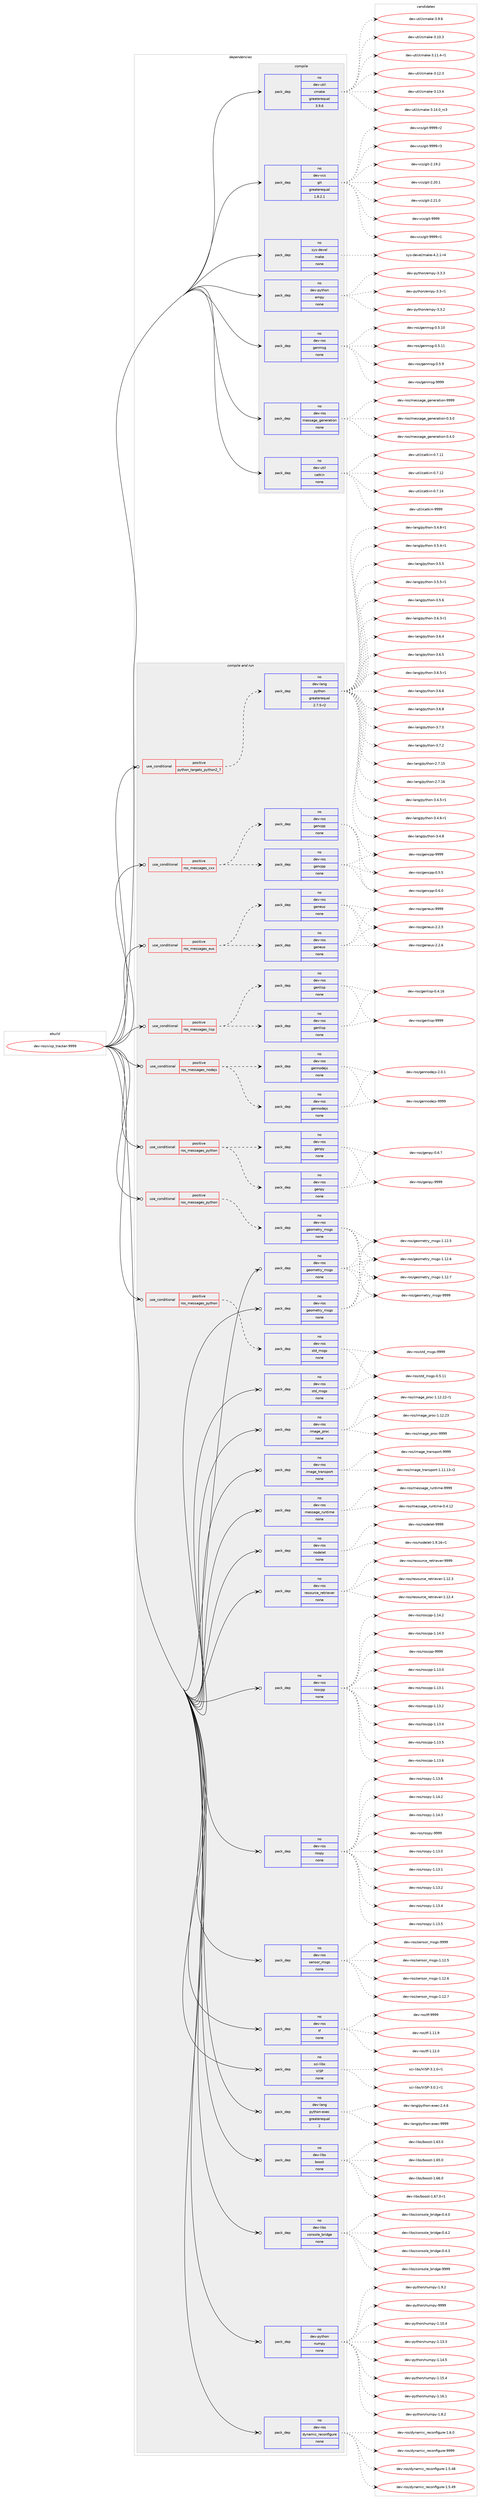 digraph prolog {

# *************
# Graph options
# *************

newrank=true;
concentrate=true;
compound=true;
graph [rankdir=LR,fontname=Helvetica,fontsize=10,ranksep=1.5];#, ranksep=2.5, nodesep=0.2];
edge  [arrowhead=vee];
node  [fontname=Helvetica,fontsize=10];

# **********
# The ebuild
# **********

subgraph cluster_leftcol {
color=gray;
rank=same;
label=<<i>ebuild</i>>;
id [label="dev-ros/visp_tracker-9999", color=red, width=4, href="../dev-ros/visp_tracker-9999.svg"];
}

# ****************
# The dependencies
# ****************

subgraph cluster_midcol {
color=gray;
label=<<i>dependencies</i>>;
subgraph cluster_compile {
fillcolor="#eeeeee";
style=filled;
label=<<i>compile</i>>;
subgraph pack1062142 {
dependency1477444 [label=<<TABLE BORDER="0" CELLBORDER="1" CELLSPACING="0" CELLPADDING="4" WIDTH="220"><TR><TD ROWSPAN="6" CELLPADDING="30">pack_dep</TD></TR><TR><TD WIDTH="110">no</TD></TR><TR><TD>dev-python</TD></TR><TR><TD>empy</TD></TR><TR><TD>none</TD></TR><TR><TD></TD></TR></TABLE>>, shape=none, color=blue];
}
id:e -> dependency1477444:w [weight=20,style="solid",arrowhead="vee"];
subgraph pack1062143 {
dependency1477445 [label=<<TABLE BORDER="0" CELLBORDER="1" CELLSPACING="0" CELLPADDING="4" WIDTH="220"><TR><TD ROWSPAN="6" CELLPADDING="30">pack_dep</TD></TR><TR><TD WIDTH="110">no</TD></TR><TR><TD>dev-ros</TD></TR><TR><TD>genmsg</TD></TR><TR><TD>none</TD></TR><TR><TD></TD></TR></TABLE>>, shape=none, color=blue];
}
id:e -> dependency1477445:w [weight=20,style="solid",arrowhead="vee"];
subgraph pack1062144 {
dependency1477446 [label=<<TABLE BORDER="0" CELLBORDER="1" CELLSPACING="0" CELLPADDING="4" WIDTH="220"><TR><TD ROWSPAN="6" CELLPADDING="30">pack_dep</TD></TR><TR><TD WIDTH="110">no</TD></TR><TR><TD>dev-ros</TD></TR><TR><TD>message_generation</TD></TR><TR><TD>none</TD></TR><TR><TD></TD></TR></TABLE>>, shape=none, color=blue];
}
id:e -> dependency1477446:w [weight=20,style="solid",arrowhead="vee"];
subgraph pack1062145 {
dependency1477447 [label=<<TABLE BORDER="0" CELLBORDER="1" CELLSPACING="0" CELLPADDING="4" WIDTH="220"><TR><TD ROWSPAN="6" CELLPADDING="30">pack_dep</TD></TR><TR><TD WIDTH="110">no</TD></TR><TR><TD>dev-util</TD></TR><TR><TD>catkin</TD></TR><TR><TD>none</TD></TR><TR><TD></TD></TR></TABLE>>, shape=none, color=blue];
}
id:e -> dependency1477447:w [weight=20,style="solid",arrowhead="vee"];
subgraph pack1062146 {
dependency1477448 [label=<<TABLE BORDER="0" CELLBORDER="1" CELLSPACING="0" CELLPADDING="4" WIDTH="220"><TR><TD ROWSPAN="6" CELLPADDING="30">pack_dep</TD></TR><TR><TD WIDTH="110">no</TD></TR><TR><TD>dev-util</TD></TR><TR><TD>cmake</TD></TR><TR><TD>greaterequal</TD></TR><TR><TD>3.9.6</TD></TR></TABLE>>, shape=none, color=blue];
}
id:e -> dependency1477448:w [weight=20,style="solid",arrowhead="vee"];
subgraph pack1062147 {
dependency1477449 [label=<<TABLE BORDER="0" CELLBORDER="1" CELLSPACING="0" CELLPADDING="4" WIDTH="220"><TR><TD ROWSPAN="6" CELLPADDING="30">pack_dep</TD></TR><TR><TD WIDTH="110">no</TD></TR><TR><TD>dev-vcs</TD></TR><TR><TD>git</TD></TR><TR><TD>greaterequal</TD></TR><TR><TD>1.8.2.1</TD></TR></TABLE>>, shape=none, color=blue];
}
id:e -> dependency1477449:w [weight=20,style="solid",arrowhead="vee"];
subgraph pack1062148 {
dependency1477450 [label=<<TABLE BORDER="0" CELLBORDER="1" CELLSPACING="0" CELLPADDING="4" WIDTH="220"><TR><TD ROWSPAN="6" CELLPADDING="30">pack_dep</TD></TR><TR><TD WIDTH="110">no</TD></TR><TR><TD>sys-devel</TD></TR><TR><TD>make</TD></TR><TR><TD>none</TD></TR><TR><TD></TD></TR></TABLE>>, shape=none, color=blue];
}
id:e -> dependency1477450:w [weight=20,style="solid",arrowhead="vee"];
}
subgraph cluster_compileandrun {
fillcolor="#eeeeee";
style=filled;
label=<<i>compile and run</i>>;
subgraph cond391912 {
dependency1477451 [label=<<TABLE BORDER="0" CELLBORDER="1" CELLSPACING="0" CELLPADDING="4"><TR><TD ROWSPAN="3" CELLPADDING="10">use_conditional</TD></TR><TR><TD>positive</TD></TR><TR><TD>python_targets_python2_7</TD></TR></TABLE>>, shape=none, color=red];
subgraph pack1062149 {
dependency1477452 [label=<<TABLE BORDER="0" CELLBORDER="1" CELLSPACING="0" CELLPADDING="4" WIDTH="220"><TR><TD ROWSPAN="6" CELLPADDING="30">pack_dep</TD></TR><TR><TD WIDTH="110">no</TD></TR><TR><TD>dev-lang</TD></TR><TR><TD>python</TD></TR><TR><TD>greaterequal</TD></TR><TR><TD>2.7.5-r2</TD></TR></TABLE>>, shape=none, color=blue];
}
dependency1477451:e -> dependency1477452:w [weight=20,style="dashed",arrowhead="vee"];
}
id:e -> dependency1477451:w [weight=20,style="solid",arrowhead="odotvee"];
subgraph cond391913 {
dependency1477453 [label=<<TABLE BORDER="0" CELLBORDER="1" CELLSPACING="0" CELLPADDING="4"><TR><TD ROWSPAN="3" CELLPADDING="10">use_conditional</TD></TR><TR><TD>positive</TD></TR><TR><TD>ros_messages_cxx</TD></TR></TABLE>>, shape=none, color=red];
subgraph pack1062150 {
dependency1477454 [label=<<TABLE BORDER="0" CELLBORDER="1" CELLSPACING="0" CELLPADDING="4" WIDTH="220"><TR><TD ROWSPAN="6" CELLPADDING="30">pack_dep</TD></TR><TR><TD WIDTH="110">no</TD></TR><TR><TD>dev-ros</TD></TR><TR><TD>gencpp</TD></TR><TR><TD>none</TD></TR><TR><TD></TD></TR></TABLE>>, shape=none, color=blue];
}
dependency1477453:e -> dependency1477454:w [weight=20,style="dashed",arrowhead="vee"];
subgraph pack1062151 {
dependency1477455 [label=<<TABLE BORDER="0" CELLBORDER="1" CELLSPACING="0" CELLPADDING="4" WIDTH="220"><TR><TD ROWSPAN="6" CELLPADDING="30">pack_dep</TD></TR><TR><TD WIDTH="110">no</TD></TR><TR><TD>dev-ros</TD></TR><TR><TD>gencpp</TD></TR><TR><TD>none</TD></TR><TR><TD></TD></TR></TABLE>>, shape=none, color=blue];
}
dependency1477453:e -> dependency1477455:w [weight=20,style="dashed",arrowhead="vee"];
}
id:e -> dependency1477453:w [weight=20,style="solid",arrowhead="odotvee"];
subgraph cond391914 {
dependency1477456 [label=<<TABLE BORDER="0" CELLBORDER="1" CELLSPACING="0" CELLPADDING="4"><TR><TD ROWSPAN="3" CELLPADDING="10">use_conditional</TD></TR><TR><TD>positive</TD></TR><TR><TD>ros_messages_eus</TD></TR></TABLE>>, shape=none, color=red];
subgraph pack1062152 {
dependency1477457 [label=<<TABLE BORDER="0" CELLBORDER="1" CELLSPACING="0" CELLPADDING="4" WIDTH="220"><TR><TD ROWSPAN="6" CELLPADDING="30">pack_dep</TD></TR><TR><TD WIDTH="110">no</TD></TR><TR><TD>dev-ros</TD></TR><TR><TD>geneus</TD></TR><TR><TD>none</TD></TR><TR><TD></TD></TR></TABLE>>, shape=none, color=blue];
}
dependency1477456:e -> dependency1477457:w [weight=20,style="dashed",arrowhead="vee"];
subgraph pack1062153 {
dependency1477458 [label=<<TABLE BORDER="0" CELLBORDER="1" CELLSPACING="0" CELLPADDING="4" WIDTH="220"><TR><TD ROWSPAN="6" CELLPADDING="30">pack_dep</TD></TR><TR><TD WIDTH="110">no</TD></TR><TR><TD>dev-ros</TD></TR><TR><TD>geneus</TD></TR><TR><TD>none</TD></TR><TR><TD></TD></TR></TABLE>>, shape=none, color=blue];
}
dependency1477456:e -> dependency1477458:w [weight=20,style="dashed",arrowhead="vee"];
}
id:e -> dependency1477456:w [weight=20,style="solid",arrowhead="odotvee"];
subgraph cond391915 {
dependency1477459 [label=<<TABLE BORDER="0" CELLBORDER="1" CELLSPACING="0" CELLPADDING="4"><TR><TD ROWSPAN="3" CELLPADDING="10">use_conditional</TD></TR><TR><TD>positive</TD></TR><TR><TD>ros_messages_lisp</TD></TR></TABLE>>, shape=none, color=red];
subgraph pack1062154 {
dependency1477460 [label=<<TABLE BORDER="0" CELLBORDER="1" CELLSPACING="0" CELLPADDING="4" WIDTH="220"><TR><TD ROWSPAN="6" CELLPADDING="30">pack_dep</TD></TR><TR><TD WIDTH="110">no</TD></TR><TR><TD>dev-ros</TD></TR><TR><TD>genlisp</TD></TR><TR><TD>none</TD></TR><TR><TD></TD></TR></TABLE>>, shape=none, color=blue];
}
dependency1477459:e -> dependency1477460:w [weight=20,style="dashed",arrowhead="vee"];
subgraph pack1062155 {
dependency1477461 [label=<<TABLE BORDER="0" CELLBORDER="1" CELLSPACING="0" CELLPADDING="4" WIDTH="220"><TR><TD ROWSPAN="6" CELLPADDING="30">pack_dep</TD></TR><TR><TD WIDTH="110">no</TD></TR><TR><TD>dev-ros</TD></TR><TR><TD>genlisp</TD></TR><TR><TD>none</TD></TR><TR><TD></TD></TR></TABLE>>, shape=none, color=blue];
}
dependency1477459:e -> dependency1477461:w [weight=20,style="dashed",arrowhead="vee"];
}
id:e -> dependency1477459:w [weight=20,style="solid",arrowhead="odotvee"];
subgraph cond391916 {
dependency1477462 [label=<<TABLE BORDER="0" CELLBORDER="1" CELLSPACING="0" CELLPADDING="4"><TR><TD ROWSPAN="3" CELLPADDING="10">use_conditional</TD></TR><TR><TD>positive</TD></TR><TR><TD>ros_messages_nodejs</TD></TR></TABLE>>, shape=none, color=red];
subgraph pack1062156 {
dependency1477463 [label=<<TABLE BORDER="0" CELLBORDER="1" CELLSPACING="0" CELLPADDING="4" WIDTH="220"><TR><TD ROWSPAN="6" CELLPADDING="30">pack_dep</TD></TR><TR><TD WIDTH="110">no</TD></TR><TR><TD>dev-ros</TD></TR><TR><TD>gennodejs</TD></TR><TR><TD>none</TD></TR><TR><TD></TD></TR></TABLE>>, shape=none, color=blue];
}
dependency1477462:e -> dependency1477463:w [weight=20,style="dashed",arrowhead="vee"];
subgraph pack1062157 {
dependency1477464 [label=<<TABLE BORDER="0" CELLBORDER="1" CELLSPACING="0" CELLPADDING="4" WIDTH="220"><TR><TD ROWSPAN="6" CELLPADDING="30">pack_dep</TD></TR><TR><TD WIDTH="110">no</TD></TR><TR><TD>dev-ros</TD></TR><TR><TD>gennodejs</TD></TR><TR><TD>none</TD></TR><TR><TD></TD></TR></TABLE>>, shape=none, color=blue];
}
dependency1477462:e -> dependency1477464:w [weight=20,style="dashed",arrowhead="vee"];
}
id:e -> dependency1477462:w [weight=20,style="solid",arrowhead="odotvee"];
subgraph cond391917 {
dependency1477465 [label=<<TABLE BORDER="0" CELLBORDER="1" CELLSPACING="0" CELLPADDING="4"><TR><TD ROWSPAN="3" CELLPADDING="10">use_conditional</TD></TR><TR><TD>positive</TD></TR><TR><TD>ros_messages_python</TD></TR></TABLE>>, shape=none, color=red];
subgraph pack1062158 {
dependency1477466 [label=<<TABLE BORDER="0" CELLBORDER="1" CELLSPACING="0" CELLPADDING="4" WIDTH="220"><TR><TD ROWSPAN="6" CELLPADDING="30">pack_dep</TD></TR><TR><TD WIDTH="110">no</TD></TR><TR><TD>dev-ros</TD></TR><TR><TD>genpy</TD></TR><TR><TD>none</TD></TR><TR><TD></TD></TR></TABLE>>, shape=none, color=blue];
}
dependency1477465:e -> dependency1477466:w [weight=20,style="dashed",arrowhead="vee"];
subgraph pack1062159 {
dependency1477467 [label=<<TABLE BORDER="0" CELLBORDER="1" CELLSPACING="0" CELLPADDING="4" WIDTH="220"><TR><TD ROWSPAN="6" CELLPADDING="30">pack_dep</TD></TR><TR><TD WIDTH="110">no</TD></TR><TR><TD>dev-ros</TD></TR><TR><TD>genpy</TD></TR><TR><TD>none</TD></TR><TR><TD></TD></TR></TABLE>>, shape=none, color=blue];
}
dependency1477465:e -> dependency1477467:w [weight=20,style="dashed",arrowhead="vee"];
}
id:e -> dependency1477465:w [weight=20,style="solid",arrowhead="odotvee"];
subgraph cond391918 {
dependency1477468 [label=<<TABLE BORDER="0" CELLBORDER="1" CELLSPACING="0" CELLPADDING="4"><TR><TD ROWSPAN="3" CELLPADDING="10">use_conditional</TD></TR><TR><TD>positive</TD></TR><TR><TD>ros_messages_python</TD></TR></TABLE>>, shape=none, color=red];
subgraph pack1062160 {
dependency1477469 [label=<<TABLE BORDER="0" CELLBORDER="1" CELLSPACING="0" CELLPADDING="4" WIDTH="220"><TR><TD ROWSPAN="6" CELLPADDING="30">pack_dep</TD></TR><TR><TD WIDTH="110">no</TD></TR><TR><TD>dev-ros</TD></TR><TR><TD>geometry_msgs</TD></TR><TR><TD>none</TD></TR><TR><TD></TD></TR></TABLE>>, shape=none, color=blue];
}
dependency1477468:e -> dependency1477469:w [weight=20,style="dashed",arrowhead="vee"];
}
id:e -> dependency1477468:w [weight=20,style="solid",arrowhead="odotvee"];
subgraph cond391919 {
dependency1477470 [label=<<TABLE BORDER="0" CELLBORDER="1" CELLSPACING="0" CELLPADDING="4"><TR><TD ROWSPAN="3" CELLPADDING="10">use_conditional</TD></TR><TR><TD>positive</TD></TR><TR><TD>ros_messages_python</TD></TR></TABLE>>, shape=none, color=red];
subgraph pack1062161 {
dependency1477471 [label=<<TABLE BORDER="0" CELLBORDER="1" CELLSPACING="0" CELLPADDING="4" WIDTH="220"><TR><TD ROWSPAN="6" CELLPADDING="30">pack_dep</TD></TR><TR><TD WIDTH="110">no</TD></TR><TR><TD>dev-ros</TD></TR><TR><TD>std_msgs</TD></TR><TR><TD>none</TD></TR><TR><TD></TD></TR></TABLE>>, shape=none, color=blue];
}
dependency1477470:e -> dependency1477471:w [weight=20,style="dashed",arrowhead="vee"];
}
id:e -> dependency1477470:w [weight=20,style="solid",arrowhead="odotvee"];
subgraph pack1062162 {
dependency1477472 [label=<<TABLE BORDER="0" CELLBORDER="1" CELLSPACING="0" CELLPADDING="4" WIDTH="220"><TR><TD ROWSPAN="6" CELLPADDING="30">pack_dep</TD></TR><TR><TD WIDTH="110">no</TD></TR><TR><TD>dev-lang</TD></TR><TR><TD>python-exec</TD></TR><TR><TD>greaterequal</TD></TR><TR><TD>2</TD></TR></TABLE>>, shape=none, color=blue];
}
id:e -> dependency1477472:w [weight=20,style="solid",arrowhead="odotvee"];
subgraph pack1062163 {
dependency1477473 [label=<<TABLE BORDER="0" CELLBORDER="1" CELLSPACING="0" CELLPADDING="4" WIDTH="220"><TR><TD ROWSPAN="6" CELLPADDING="30">pack_dep</TD></TR><TR><TD WIDTH="110">no</TD></TR><TR><TD>dev-libs</TD></TR><TR><TD>boost</TD></TR><TR><TD>none</TD></TR><TR><TD></TD></TR></TABLE>>, shape=none, color=blue];
}
id:e -> dependency1477473:w [weight=20,style="solid",arrowhead="odotvee"];
subgraph pack1062164 {
dependency1477474 [label=<<TABLE BORDER="0" CELLBORDER="1" CELLSPACING="0" CELLPADDING="4" WIDTH="220"><TR><TD ROWSPAN="6" CELLPADDING="30">pack_dep</TD></TR><TR><TD WIDTH="110">no</TD></TR><TR><TD>dev-libs</TD></TR><TR><TD>console_bridge</TD></TR><TR><TD>none</TD></TR><TR><TD></TD></TR></TABLE>>, shape=none, color=blue];
}
id:e -> dependency1477474:w [weight=20,style="solid",arrowhead="odotvee"];
subgraph pack1062165 {
dependency1477475 [label=<<TABLE BORDER="0" CELLBORDER="1" CELLSPACING="0" CELLPADDING="4" WIDTH="220"><TR><TD ROWSPAN="6" CELLPADDING="30">pack_dep</TD></TR><TR><TD WIDTH="110">no</TD></TR><TR><TD>dev-python</TD></TR><TR><TD>numpy</TD></TR><TR><TD>none</TD></TR><TR><TD></TD></TR></TABLE>>, shape=none, color=blue];
}
id:e -> dependency1477475:w [weight=20,style="solid",arrowhead="odotvee"];
subgraph pack1062166 {
dependency1477476 [label=<<TABLE BORDER="0" CELLBORDER="1" CELLSPACING="0" CELLPADDING="4" WIDTH="220"><TR><TD ROWSPAN="6" CELLPADDING="30">pack_dep</TD></TR><TR><TD WIDTH="110">no</TD></TR><TR><TD>dev-ros</TD></TR><TR><TD>dynamic_reconfigure</TD></TR><TR><TD>none</TD></TR><TR><TD></TD></TR></TABLE>>, shape=none, color=blue];
}
id:e -> dependency1477476:w [weight=20,style="solid",arrowhead="odotvee"];
subgraph pack1062167 {
dependency1477477 [label=<<TABLE BORDER="0" CELLBORDER="1" CELLSPACING="0" CELLPADDING="4" WIDTH="220"><TR><TD ROWSPAN="6" CELLPADDING="30">pack_dep</TD></TR><TR><TD WIDTH="110">no</TD></TR><TR><TD>dev-ros</TD></TR><TR><TD>geometry_msgs</TD></TR><TR><TD>none</TD></TR><TR><TD></TD></TR></TABLE>>, shape=none, color=blue];
}
id:e -> dependency1477477:w [weight=20,style="solid",arrowhead="odotvee"];
subgraph pack1062168 {
dependency1477478 [label=<<TABLE BORDER="0" CELLBORDER="1" CELLSPACING="0" CELLPADDING="4" WIDTH="220"><TR><TD ROWSPAN="6" CELLPADDING="30">pack_dep</TD></TR><TR><TD WIDTH="110">no</TD></TR><TR><TD>dev-ros</TD></TR><TR><TD>geometry_msgs</TD></TR><TR><TD>none</TD></TR><TR><TD></TD></TR></TABLE>>, shape=none, color=blue];
}
id:e -> dependency1477478:w [weight=20,style="solid",arrowhead="odotvee"];
subgraph pack1062169 {
dependency1477479 [label=<<TABLE BORDER="0" CELLBORDER="1" CELLSPACING="0" CELLPADDING="4" WIDTH="220"><TR><TD ROWSPAN="6" CELLPADDING="30">pack_dep</TD></TR><TR><TD WIDTH="110">no</TD></TR><TR><TD>dev-ros</TD></TR><TR><TD>image_proc</TD></TR><TR><TD>none</TD></TR><TR><TD></TD></TR></TABLE>>, shape=none, color=blue];
}
id:e -> dependency1477479:w [weight=20,style="solid",arrowhead="odotvee"];
subgraph pack1062170 {
dependency1477480 [label=<<TABLE BORDER="0" CELLBORDER="1" CELLSPACING="0" CELLPADDING="4" WIDTH="220"><TR><TD ROWSPAN="6" CELLPADDING="30">pack_dep</TD></TR><TR><TD WIDTH="110">no</TD></TR><TR><TD>dev-ros</TD></TR><TR><TD>image_transport</TD></TR><TR><TD>none</TD></TR><TR><TD></TD></TR></TABLE>>, shape=none, color=blue];
}
id:e -> dependency1477480:w [weight=20,style="solid",arrowhead="odotvee"];
subgraph pack1062171 {
dependency1477481 [label=<<TABLE BORDER="0" CELLBORDER="1" CELLSPACING="0" CELLPADDING="4" WIDTH="220"><TR><TD ROWSPAN="6" CELLPADDING="30">pack_dep</TD></TR><TR><TD WIDTH="110">no</TD></TR><TR><TD>dev-ros</TD></TR><TR><TD>message_runtime</TD></TR><TR><TD>none</TD></TR><TR><TD></TD></TR></TABLE>>, shape=none, color=blue];
}
id:e -> dependency1477481:w [weight=20,style="solid",arrowhead="odotvee"];
subgraph pack1062172 {
dependency1477482 [label=<<TABLE BORDER="0" CELLBORDER="1" CELLSPACING="0" CELLPADDING="4" WIDTH="220"><TR><TD ROWSPAN="6" CELLPADDING="30">pack_dep</TD></TR><TR><TD WIDTH="110">no</TD></TR><TR><TD>dev-ros</TD></TR><TR><TD>nodelet</TD></TR><TR><TD>none</TD></TR><TR><TD></TD></TR></TABLE>>, shape=none, color=blue];
}
id:e -> dependency1477482:w [weight=20,style="solid",arrowhead="odotvee"];
subgraph pack1062173 {
dependency1477483 [label=<<TABLE BORDER="0" CELLBORDER="1" CELLSPACING="0" CELLPADDING="4" WIDTH="220"><TR><TD ROWSPAN="6" CELLPADDING="30">pack_dep</TD></TR><TR><TD WIDTH="110">no</TD></TR><TR><TD>dev-ros</TD></TR><TR><TD>resource_retriever</TD></TR><TR><TD>none</TD></TR><TR><TD></TD></TR></TABLE>>, shape=none, color=blue];
}
id:e -> dependency1477483:w [weight=20,style="solid",arrowhead="odotvee"];
subgraph pack1062174 {
dependency1477484 [label=<<TABLE BORDER="0" CELLBORDER="1" CELLSPACING="0" CELLPADDING="4" WIDTH="220"><TR><TD ROWSPAN="6" CELLPADDING="30">pack_dep</TD></TR><TR><TD WIDTH="110">no</TD></TR><TR><TD>dev-ros</TD></TR><TR><TD>roscpp</TD></TR><TR><TD>none</TD></TR><TR><TD></TD></TR></TABLE>>, shape=none, color=blue];
}
id:e -> dependency1477484:w [weight=20,style="solid",arrowhead="odotvee"];
subgraph pack1062175 {
dependency1477485 [label=<<TABLE BORDER="0" CELLBORDER="1" CELLSPACING="0" CELLPADDING="4" WIDTH="220"><TR><TD ROWSPAN="6" CELLPADDING="30">pack_dep</TD></TR><TR><TD WIDTH="110">no</TD></TR><TR><TD>dev-ros</TD></TR><TR><TD>rospy</TD></TR><TR><TD>none</TD></TR><TR><TD></TD></TR></TABLE>>, shape=none, color=blue];
}
id:e -> dependency1477485:w [weight=20,style="solid",arrowhead="odotvee"];
subgraph pack1062176 {
dependency1477486 [label=<<TABLE BORDER="0" CELLBORDER="1" CELLSPACING="0" CELLPADDING="4" WIDTH="220"><TR><TD ROWSPAN="6" CELLPADDING="30">pack_dep</TD></TR><TR><TD WIDTH="110">no</TD></TR><TR><TD>dev-ros</TD></TR><TR><TD>sensor_msgs</TD></TR><TR><TD>none</TD></TR><TR><TD></TD></TR></TABLE>>, shape=none, color=blue];
}
id:e -> dependency1477486:w [weight=20,style="solid",arrowhead="odotvee"];
subgraph pack1062177 {
dependency1477487 [label=<<TABLE BORDER="0" CELLBORDER="1" CELLSPACING="0" CELLPADDING="4" WIDTH="220"><TR><TD ROWSPAN="6" CELLPADDING="30">pack_dep</TD></TR><TR><TD WIDTH="110">no</TD></TR><TR><TD>dev-ros</TD></TR><TR><TD>std_msgs</TD></TR><TR><TD>none</TD></TR><TR><TD></TD></TR></TABLE>>, shape=none, color=blue];
}
id:e -> dependency1477487:w [weight=20,style="solid",arrowhead="odotvee"];
subgraph pack1062178 {
dependency1477488 [label=<<TABLE BORDER="0" CELLBORDER="1" CELLSPACING="0" CELLPADDING="4" WIDTH="220"><TR><TD ROWSPAN="6" CELLPADDING="30">pack_dep</TD></TR><TR><TD WIDTH="110">no</TD></TR><TR><TD>dev-ros</TD></TR><TR><TD>tf</TD></TR><TR><TD>none</TD></TR><TR><TD></TD></TR></TABLE>>, shape=none, color=blue];
}
id:e -> dependency1477488:w [weight=20,style="solid",arrowhead="odotvee"];
subgraph pack1062179 {
dependency1477489 [label=<<TABLE BORDER="0" CELLBORDER="1" CELLSPACING="0" CELLPADDING="4" WIDTH="220"><TR><TD ROWSPAN="6" CELLPADDING="30">pack_dep</TD></TR><TR><TD WIDTH="110">no</TD></TR><TR><TD>sci-libs</TD></TR><TR><TD>ViSP</TD></TR><TR><TD>none</TD></TR><TR><TD></TD></TR></TABLE>>, shape=none, color=blue];
}
id:e -> dependency1477489:w [weight=20,style="solid",arrowhead="odotvee"];
}
subgraph cluster_run {
fillcolor="#eeeeee";
style=filled;
label=<<i>run</i>>;
}
}

# **************
# The candidates
# **************

subgraph cluster_choices {
rank=same;
color=gray;
label=<<i>candidates</i>>;

subgraph choice1062142 {
color=black;
nodesep=1;
choice1001011184511212111610411111047101109112121455146514511449 [label="dev-python/empy-3.3-r1", color=red, width=4,href="../dev-python/empy-3.3-r1.svg"];
choice1001011184511212111610411111047101109112121455146514650 [label="dev-python/empy-3.3.2", color=red, width=4,href="../dev-python/empy-3.3.2.svg"];
choice1001011184511212111610411111047101109112121455146514651 [label="dev-python/empy-3.3.3", color=red, width=4,href="../dev-python/empy-3.3.3.svg"];
dependency1477444:e -> choice1001011184511212111610411111047101109112121455146514511449:w [style=dotted,weight="100"];
dependency1477444:e -> choice1001011184511212111610411111047101109112121455146514650:w [style=dotted,weight="100"];
dependency1477444:e -> choice1001011184511212111610411111047101109112121455146514651:w [style=dotted,weight="100"];
}
subgraph choice1062143 {
color=black;
nodesep=1;
choice100101118451141111154710310111010911510345484653464948 [label="dev-ros/genmsg-0.5.10", color=red, width=4,href="../dev-ros/genmsg-0.5.10.svg"];
choice100101118451141111154710310111010911510345484653464949 [label="dev-ros/genmsg-0.5.11", color=red, width=4,href="../dev-ros/genmsg-0.5.11.svg"];
choice1001011184511411111547103101110109115103454846534657 [label="dev-ros/genmsg-0.5.9", color=red, width=4,href="../dev-ros/genmsg-0.5.9.svg"];
choice10010111845114111115471031011101091151034557575757 [label="dev-ros/genmsg-9999", color=red, width=4,href="../dev-ros/genmsg-9999.svg"];
dependency1477445:e -> choice100101118451141111154710310111010911510345484653464948:w [style=dotted,weight="100"];
dependency1477445:e -> choice100101118451141111154710310111010911510345484653464949:w [style=dotted,weight="100"];
dependency1477445:e -> choice1001011184511411111547103101110109115103454846534657:w [style=dotted,weight="100"];
dependency1477445:e -> choice10010111845114111115471031011101091151034557575757:w [style=dotted,weight="100"];
}
subgraph choice1062144 {
color=black;
nodesep=1;
choice1001011184511411111547109101115115971031019510310111010111497116105111110454846514648 [label="dev-ros/message_generation-0.3.0", color=red, width=4,href="../dev-ros/message_generation-0.3.0.svg"];
choice1001011184511411111547109101115115971031019510310111010111497116105111110454846524648 [label="dev-ros/message_generation-0.4.0", color=red, width=4,href="../dev-ros/message_generation-0.4.0.svg"];
choice10010111845114111115471091011151159710310195103101110101114971161051111104557575757 [label="dev-ros/message_generation-9999", color=red, width=4,href="../dev-ros/message_generation-9999.svg"];
dependency1477446:e -> choice1001011184511411111547109101115115971031019510310111010111497116105111110454846514648:w [style=dotted,weight="100"];
dependency1477446:e -> choice1001011184511411111547109101115115971031019510310111010111497116105111110454846524648:w [style=dotted,weight="100"];
dependency1477446:e -> choice10010111845114111115471091011151159710310195103101110101114971161051111104557575757:w [style=dotted,weight="100"];
}
subgraph choice1062145 {
color=black;
nodesep=1;
choice1001011184511711610510847999711610710511045484655464949 [label="dev-util/catkin-0.7.11", color=red, width=4,href="../dev-util/catkin-0.7.11.svg"];
choice1001011184511711610510847999711610710511045484655464950 [label="dev-util/catkin-0.7.12", color=red, width=4,href="../dev-util/catkin-0.7.12.svg"];
choice1001011184511711610510847999711610710511045484655464952 [label="dev-util/catkin-0.7.14", color=red, width=4,href="../dev-util/catkin-0.7.14.svg"];
choice100101118451171161051084799971161071051104557575757 [label="dev-util/catkin-9999", color=red, width=4,href="../dev-util/catkin-9999.svg"];
dependency1477447:e -> choice1001011184511711610510847999711610710511045484655464949:w [style=dotted,weight="100"];
dependency1477447:e -> choice1001011184511711610510847999711610710511045484655464950:w [style=dotted,weight="100"];
dependency1477447:e -> choice1001011184511711610510847999711610710511045484655464952:w [style=dotted,weight="100"];
dependency1477447:e -> choice100101118451171161051084799971161071051104557575757:w [style=dotted,weight="100"];
}
subgraph choice1062146 {
color=black;
nodesep=1;
choice1001011184511711610510847991099710710145514649484651 [label="dev-util/cmake-3.10.3", color=red, width=4,href="../dev-util/cmake-3.10.3.svg"];
choice10010111845117116105108479910997107101455146494946524511449 [label="dev-util/cmake-3.11.4-r1", color=red, width=4,href="../dev-util/cmake-3.11.4-r1.svg"];
choice1001011184511711610510847991099710710145514649504651 [label="dev-util/cmake-3.12.3", color=red, width=4,href="../dev-util/cmake-3.12.3.svg"];
choice1001011184511711610510847991099710710145514649514652 [label="dev-util/cmake-3.13.4", color=red, width=4,href="../dev-util/cmake-3.13.4.svg"];
choice1001011184511711610510847991099710710145514649524648951149951 [label="dev-util/cmake-3.14.0_rc3", color=red, width=4,href="../dev-util/cmake-3.14.0_rc3.svg"];
choice10010111845117116105108479910997107101455146574654 [label="dev-util/cmake-3.9.6", color=red, width=4,href="../dev-util/cmake-3.9.6.svg"];
dependency1477448:e -> choice1001011184511711610510847991099710710145514649484651:w [style=dotted,weight="100"];
dependency1477448:e -> choice10010111845117116105108479910997107101455146494946524511449:w [style=dotted,weight="100"];
dependency1477448:e -> choice1001011184511711610510847991099710710145514649504651:w [style=dotted,weight="100"];
dependency1477448:e -> choice1001011184511711610510847991099710710145514649514652:w [style=dotted,weight="100"];
dependency1477448:e -> choice1001011184511711610510847991099710710145514649524648951149951:w [style=dotted,weight="100"];
dependency1477448:e -> choice10010111845117116105108479910997107101455146574654:w [style=dotted,weight="100"];
}
subgraph choice1062147 {
color=black;
nodesep=1;
choice10010111845118991154710310511645504649574650 [label="dev-vcs/git-2.19.2", color=red, width=4,href="../dev-vcs/git-2.19.2.svg"];
choice10010111845118991154710310511645504650484649 [label="dev-vcs/git-2.20.1", color=red, width=4,href="../dev-vcs/git-2.20.1.svg"];
choice10010111845118991154710310511645504650494648 [label="dev-vcs/git-2.21.0", color=red, width=4,href="../dev-vcs/git-2.21.0.svg"];
choice1001011184511899115471031051164557575757 [label="dev-vcs/git-9999", color=red, width=4,href="../dev-vcs/git-9999.svg"];
choice10010111845118991154710310511645575757574511449 [label="dev-vcs/git-9999-r1", color=red, width=4,href="../dev-vcs/git-9999-r1.svg"];
choice10010111845118991154710310511645575757574511450 [label="dev-vcs/git-9999-r2", color=red, width=4,href="../dev-vcs/git-9999-r2.svg"];
choice10010111845118991154710310511645575757574511451 [label="dev-vcs/git-9999-r3", color=red, width=4,href="../dev-vcs/git-9999-r3.svg"];
dependency1477449:e -> choice10010111845118991154710310511645504649574650:w [style=dotted,weight="100"];
dependency1477449:e -> choice10010111845118991154710310511645504650484649:w [style=dotted,weight="100"];
dependency1477449:e -> choice10010111845118991154710310511645504650494648:w [style=dotted,weight="100"];
dependency1477449:e -> choice1001011184511899115471031051164557575757:w [style=dotted,weight="100"];
dependency1477449:e -> choice10010111845118991154710310511645575757574511449:w [style=dotted,weight="100"];
dependency1477449:e -> choice10010111845118991154710310511645575757574511450:w [style=dotted,weight="100"];
dependency1477449:e -> choice10010111845118991154710310511645575757574511451:w [style=dotted,weight="100"];
}
subgraph choice1062148 {
color=black;
nodesep=1;
choice1151211154510010111810110847109971071014552465046494511452 [label="sys-devel/make-4.2.1-r4", color=red, width=4,href="../sys-devel/make-4.2.1-r4.svg"];
dependency1477450:e -> choice1151211154510010111810110847109971071014552465046494511452:w [style=dotted,weight="100"];
}
subgraph choice1062149 {
color=black;
nodesep=1;
choice10010111845108971101034711212111610411111045504655464953 [label="dev-lang/python-2.7.15", color=red, width=4,href="../dev-lang/python-2.7.15.svg"];
choice10010111845108971101034711212111610411111045504655464954 [label="dev-lang/python-2.7.16", color=red, width=4,href="../dev-lang/python-2.7.16.svg"];
choice1001011184510897110103471121211161041111104551465246534511449 [label="dev-lang/python-3.4.5-r1", color=red, width=4,href="../dev-lang/python-3.4.5-r1.svg"];
choice1001011184510897110103471121211161041111104551465246544511449 [label="dev-lang/python-3.4.6-r1", color=red, width=4,href="../dev-lang/python-3.4.6-r1.svg"];
choice100101118451089711010347112121116104111110455146524656 [label="dev-lang/python-3.4.8", color=red, width=4,href="../dev-lang/python-3.4.8.svg"];
choice1001011184510897110103471121211161041111104551465246564511449 [label="dev-lang/python-3.4.8-r1", color=red, width=4,href="../dev-lang/python-3.4.8-r1.svg"];
choice1001011184510897110103471121211161041111104551465346524511449 [label="dev-lang/python-3.5.4-r1", color=red, width=4,href="../dev-lang/python-3.5.4-r1.svg"];
choice100101118451089711010347112121116104111110455146534653 [label="dev-lang/python-3.5.5", color=red, width=4,href="../dev-lang/python-3.5.5.svg"];
choice1001011184510897110103471121211161041111104551465346534511449 [label="dev-lang/python-3.5.5-r1", color=red, width=4,href="../dev-lang/python-3.5.5-r1.svg"];
choice100101118451089711010347112121116104111110455146534654 [label="dev-lang/python-3.5.6", color=red, width=4,href="../dev-lang/python-3.5.6.svg"];
choice1001011184510897110103471121211161041111104551465446514511449 [label="dev-lang/python-3.6.3-r1", color=red, width=4,href="../dev-lang/python-3.6.3-r1.svg"];
choice100101118451089711010347112121116104111110455146544652 [label="dev-lang/python-3.6.4", color=red, width=4,href="../dev-lang/python-3.6.4.svg"];
choice100101118451089711010347112121116104111110455146544653 [label="dev-lang/python-3.6.5", color=red, width=4,href="../dev-lang/python-3.6.5.svg"];
choice1001011184510897110103471121211161041111104551465446534511449 [label="dev-lang/python-3.6.5-r1", color=red, width=4,href="../dev-lang/python-3.6.5-r1.svg"];
choice100101118451089711010347112121116104111110455146544654 [label="dev-lang/python-3.6.6", color=red, width=4,href="../dev-lang/python-3.6.6.svg"];
choice100101118451089711010347112121116104111110455146544656 [label="dev-lang/python-3.6.8", color=red, width=4,href="../dev-lang/python-3.6.8.svg"];
choice100101118451089711010347112121116104111110455146554648 [label="dev-lang/python-3.7.0", color=red, width=4,href="../dev-lang/python-3.7.0.svg"];
choice100101118451089711010347112121116104111110455146554650 [label="dev-lang/python-3.7.2", color=red, width=4,href="../dev-lang/python-3.7.2.svg"];
dependency1477452:e -> choice10010111845108971101034711212111610411111045504655464953:w [style=dotted,weight="100"];
dependency1477452:e -> choice10010111845108971101034711212111610411111045504655464954:w [style=dotted,weight="100"];
dependency1477452:e -> choice1001011184510897110103471121211161041111104551465246534511449:w [style=dotted,weight="100"];
dependency1477452:e -> choice1001011184510897110103471121211161041111104551465246544511449:w [style=dotted,weight="100"];
dependency1477452:e -> choice100101118451089711010347112121116104111110455146524656:w [style=dotted,weight="100"];
dependency1477452:e -> choice1001011184510897110103471121211161041111104551465246564511449:w [style=dotted,weight="100"];
dependency1477452:e -> choice1001011184510897110103471121211161041111104551465346524511449:w [style=dotted,weight="100"];
dependency1477452:e -> choice100101118451089711010347112121116104111110455146534653:w [style=dotted,weight="100"];
dependency1477452:e -> choice1001011184510897110103471121211161041111104551465346534511449:w [style=dotted,weight="100"];
dependency1477452:e -> choice100101118451089711010347112121116104111110455146534654:w [style=dotted,weight="100"];
dependency1477452:e -> choice1001011184510897110103471121211161041111104551465446514511449:w [style=dotted,weight="100"];
dependency1477452:e -> choice100101118451089711010347112121116104111110455146544652:w [style=dotted,weight="100"];
dependency1477452:e -> choice100101118451089711010347112121116104111110455146544653:w [style=dotted,weight="100"];
dependency1477452:e -> choice1001011184510897110103471121211161041111104551465446534511449:w [style=dotted,weight="100"];
dependency1477452:e -> choice100101118451089711010347112121116104111110455146544654:w [style=dotted,weight="100"];
dependency1477452:e -> choice100101118451089711010347112121116104111110455146544656:w [style=dotted,weight="100"];
dependency1477452:e -> choice100101118451089711010347112121116104111110455146554648:w [style=dotted,weight="100"];
dependency1477452:e -> choice100101118451089711010347112121116104111110455146554650:w [style=dotted,weight="100"];
}
subgraph choice1062150 {
color=black;
nodesep=1;
choice100101118451141111154710310111099112112454846534653 [label="dev-ros/gencpp-0.5.5", color=red, width=4,href="../dev-ros/gencpp-0.5.5.svg"];
choice100101118451141111154710310111099112112454846544648 [label="dev-ros/gencpp-0.6.0", color=red, width=4,href="../dev-ros/gencpp-0.6.0.svg"];
choice1001011184511411111547103101110991121124557575757 [label="dev-ros/gencpp-9999", color=red, width=4,href="../dev-ros/gencpp-9999.svg"];
dependency1477454:e -> choice100101118451141111154710310111099112112454846534653:w [style=dotted,weight="100"];
dependency1477454:e -> choice100101118451141111154710310111099112112454846544648:w [style=dotted,weight="100"];
dependency1477454:e -> choice1001011184511411111547103101110991121124557575757:w [style=dotted,weight="100"];
}
subgraph choice1062151 {
color=black;
nodesep=1;
choice100101118451141111154710310111099112112454846534653 [label="dev-ros/gencpp-0.5.5", color=red, width=4,href="../dev-ros/gencpp-0.5.5.svg"];
choice100101118451141111154710310111099112112454846544648 [label="dev-ros/gencpp-0.6.0", color=red, width=4,href="../dev-ros/gencpp-0.6.0.svg"];
choice1001011184511411111547103101110991121124557575757 [label="dev-ros/gencpp-9999", color=red, width=4,href="../dev-ros/gencpp-9999.svg"];
dependency1477455:e -> choice100101118451141111154710310111099112112454846534653:w [style=dotted,weight="100"];
dependency1477455:e -> choice100101118451141111154710310111099112112454846544648:w [style=dotted,weight="100"];
dependency1477455:e -> choice1001011184511411111547103101110991121124557575757:w [style=dotted,weight="100"];
}
subgraph choice1062152 {
color=black;
nodesep=1;
choice1001011184511411111547103101110101117115455046504653 [label="dev-ros/geneus-2.2.5", color=red, width=4,href="../dev-ros/geneus-2.2.5.svg"];
choice1001011184511411111547103101110101117115455046504654 [label="dev-ros/geneus-2.2.6", color=red, width=4,href="../dev-ros/geneus-2.2.6.svg"];
choice10010111845114111115471031011101011171154557575757 [label="dev-ros/geneus-9999", color=red, width=4,href="../dev-ros/geneus-9999.svg"];
dependency1477457:e -> choice1001011184511411111547103101110101117115455046504653:w [style=dotted,weight="100"];
dependency1477457:e -> choice1001011184511411111547103101110101117115455046504654:w [style=dotted,weight="100"];
dependency1477457:e -> choice10010111845114111115471031011101011171154557575757:w [style=dotted,weight="100"];
}
subgraph choice1062153 {
color=black;
nodesep=1;
choice1001011184511411111547103101110101117115455046504653 [label="dev-ros/geneus-2.2.5", color=red, width=4,href="../dev-ros/geneus-2.2.5.svg"];
choice1001011184511411111547103101110101117115455046504654 [label="dev-ros/geneus-2.2.6", color=red, width=4,href="../dev-ros/geneus-2.2.6.svg"];
choice10010111845114111115471031011101011171154557575757 [label="dev-ros/geneus-9999", color=red, width=4,href="../dev-ros/geneus-9999.svg"];
dependency1477458:e -> choice1001011184511411111547103101110101117115455046504653:w [style=dotted,weight="100"];
dependency1477458:e -> choice1001011184511411111547103101110101117115455046504654:w [style=dotted,weight="100"];
dependency1477458:e -> choice10010111845114111115471031011101011171154557575757:w [style=dotted,weight="100"];
}
subgraph choice1062154 {
color=black;
nodesep=1;
choice100101118451141111154710310111010810511511245484652464954 [label="dev-ros/genlisp-0.4.16", color=red, width=4,href="../dev-ros/genlisp-0.4.16.svg"];
choice10010111845114111115471031011101081051151124557575757 [label="dev-ros/genlisp-9999", color=red, width=4,href="../dev-ros/genlisp-9999.svg"];
dependency1477460:e -> choice100101118451141111154710310111010810511511245484652464954:w [style=dotted,weight="100"];
dependency1477460:e -> choice10010111845114111115471031011101081051151124557575757:w [style=dotted,weight="100"];
}
subgraph choice1062155 {
color=black;
nodesep=1;
choice100101118451141111154710310111010810511511245484652464954 [label="dev-ros/genlisp-0.4.16", color=red, width=4,href="../dev-ros/genlisp-0.4.16.svg"];
choice10010111845114111115471031011101081051151124557575757 [label="dev-ros/genlisp-9999", color=red, width=4,href="../dev-ros/genlisp-9999.svg"];
dependency1477461:e -> choice100101118451141111154710310111010810511511245484652464954:w [style=dotted,weight="100"];
dependency1477461:e -> choice10010111845114111115471031011101081051151124557575757:w [style=dotted,weight="100"];
}
subgraph choice1062156 {
color=black;
nodesep=1;
choice1001011184511411111547103101110110111100101106115455046484649 [label="dev-ros/gennodejs-2.0.1", color=red, width=4,href="../dev-ros/gennodejs-2.0.1.svg"];
choice10010111845114111115471031011101101111001011061154557575757 [label="dev-ros/gennodejs-9999", color=red, width=4,href="../dev-ros/gennodejs-9999.svg"];
dependency1477463:e -> choice1001011184511411111547103101110110111100101106115455046484649:w [style=dotted,weight="100"];
dependency1477463:e -> choice10010111845114111115471031011101101111001011061154557575757:w [style=dotted,weight="100"];
}
subgraph choice1062157 {
color=black;
nodesep=1;
choice1001011184511411111547103101110110111100101106115455046484649 [label="dev-ros/gennodejs-2.0.1", color=red, width=4,href="../dev-ros/gennodejs-2.0.1.svg"];
choice10010111845114111115471031011101101111001011061154557575757 [label="dev-ros/gennodejs-9999", color=red, width=4,href="../dev-ros/gennodejs-9999.svg"];
dependency1477464:e -> choice1001011184511411111547103101110110111100101106115455046484649:w [style=dotted,weight="100"];
dependency1477464:e -> choice10010111845114111115471031011101101111001011061154557575757:w [style=dotted,weight="100"];
}
subgraph choice1062158 {
color=black;
nodesep=1;
choice1001011184511411111547103101110112121454846544655 [label="dev-ros/genpy-0.6.7", color=red, width=4,href="../dev-ros/genpy-0.6.7.svg"];
choice10010111845114111115471031011101121214557575757 [label="dev-ros/genpy-9999", color=red, width=4,href="../dev-ros/genpy-9999.svg"];
dependency1477466:e -> choice1001011184511411111547103101110112121454846544655:w [style=dotted,weight="100"];
dependency1477466:e -> choice10010111845114111115471031011101121214557575757:w [style=dotted,weight="100"];
}
subgraph choice1062159 {
color=black;
nodesep=1;
choice1001011184511411111547103101110112121454846544655 [label="dev-ros/genpy-0.6.7", color=red, width=4,href="../dev-ros/genpy-0.6.7.svg"];
choice10010111845114111115471031011101121214557575757 [label="dev-ros/genpy-9999", color=red, width=4,href="../dev-ros/genpy-9999.svg"];
dependency1477467:e -> choice1001011184511411111547103101110112121454846544655:w [style=dotted,weight="100"];
dependency1477467:e -> choice10010111845114111115471031011101121214557575757:w [style=dotted,weight="100"];
}
subgraph choice1062160 {
color=black;
nodesep=1;
choice10010111845114111115471031011111091011161141219510911510311545494649504653 [label="dev-ros/geometry_msgs-1.12.5", color=red, width=4,href="../dev-ros/geometry_msgs-1.12.5.svg"];
choice10010111845114111115471031011111091011161141219510911510311545494649504654 [label="dev-ros/geometry_msgs-1.12.6", color=red, width=4,href="../dev-ros/geometry_msgs-1.12.6.svg"];
choice10010111845114111115471031011111091011161141219510911510311545494649504655 [label="dev-ros/geometry_msgs-1.12.7", color=red, width=4,href="../dev-ros/geometry_msgs-1.12.7.svg"];
choice1001011184511411111547103101111109101116114121951091151031154557575757 [label="dev-ros/geometry_msgs-9999", color=red, width=4,href="../dev-ros/geometry_msgs-9999.svg"];
dependency1477469:e -> choice10010111845114111115471031011111091011161141219510911510311545494649504653:w [style=dotted,weight="100"];
dependency1477469:e -> choice10010111845114111115471031011111091011161141219510911510311545494649504654:w [style=dotted,weight="100"];
dependency1477469:e -> choice10010111845114111115471031011111091011161141219510911510311545494649504655:w [style=dotted,weight="100"];
dependency1477469:e -> choice1001011184511411111547103101111109101116114121951091151031154557575757:w [style=dotted,weight="100"];
}
subgraph choice1062161 {
color=black;
nodesep=1;
choice10010111845114111115471151161009510911510311545484653464949 [label="dev-ros/std_msgs-0.5.11", color=red, width=4,href="../dev-ros/std_msgs-0.5.11.svg"];
choice1001011184511411111547115116100951091151031154557575757 [label="dev-ros/std_msgs-9999", color=red, width=4,href="../dev-ros/std_msgs-9999.svg"];
dependency1477471:e -> choice10010111845114111115471151161009510911510311545484653464949:w [style=dotted,weight="100"];
dependency1477471:e -> choice1001011184511411111547115116100951091151031154557575757:w [style=dotted,weight="100"];
}
subgraph choice1062162 {
color=black;
nodesep=1;
choice1001011184510897110103471121211161041111104510112010199455046524654 [label="dev-lang/python-exec-2.4.6", color=red, width=4,href="../dev-lang/python-exec-2.4.6.svg"];
choice10010111845108971101034711212111610411111045101120101994557575757 [label="dev-lang/python-exec-9999", color=red, width=4,href="../dev-lang/python-exec-9999.svg"];
dependency1477472:e -> choice1001011184510897110103471121211161041111104510112010199455046524654:w [style=dotted,weight="100"];
dependency1477472:e -> choice10010111845108971101034711212111610411111045101120101994557575757:w [style=dotted,weight="100"];
}
subgraph choice1062163 {
color=black;
nodesep=1;
choice1001011184510810598115479811111111511645494654514648 [label="dev-libs/boost-1.63.0", color=red, width=4,href="../dev-libs/boost-1.63.0.svg"];
choice1001011184510810598115479811111111511645494654534648 [label="dev-libs/boost-1.65.0", color=red, width=4,href="../dev-libs/boost-1.65.0.svg"];
choice1001011184510810598115479811111111511645494654544648 [label="dev-libs/boost-1.66.0", color=red, width=4,href="../dev-libs/boost-1.66.0.svg"];
choice10010111845108105981154798111111115116454946545546484511449 [label="dev-libs/boost-1.67.0-r1", color=red, width=4,href="../dev-libs/boost-1.67.0-r1.svg"];
dependency1477473:e -> choice1001011184510810598115479811111111511645494654514648:w [style=dotted,weight="100"];
dependency1477473:e -> choice1001011184510810598115479811111111511645494654534648:w [style=dotted,weight="100"];
dependency1477473:e -> choice1001011184510810598115479811111111511645494654544648:w [style=dotted,weight="100"];
dependency1477473:e -> choice10010111845108105981154798111111115116454946545546484511449:w [style=dotted,weight="100"];
}
subgraph choice1062164 {
color=black;
nodesep=1;
choice100101118451081059811547991111101151111081019598114105100103101454846524648 [label="dev-libs/console_bridge-0.4.0", color=red, width=4,href="../dev-libs/console_bridge-0.4.0.svg"];
choice100101118451081059811547991111101151111081019598114105100103101454846524650 [label="dev-libs/console_bridge-0.4.2", color=red, width=4,href="../dev-libs/console_bridge-0.4.2.svg"];
choice100101118451081059811547991111101151111081019598114105100103101454846524651 [label="dev-libs/console_bridge-0.4.3", color=red, width=4,href="../dev-libs/console_bridge-0.4.3.svg"];
choice1001011184510810598115479911111011511110810195981141051001031014557575757 [label="dev-libs/console_bridge-9999", color=red, width=4,href="../dev-libs/console_bridge-9999.svg"];
dependency1477474:e -> choice100101118451081059811547991111101151111081019598114105100103101454846524648:w [style=dotted,weight="100"];
dependency1477474:e -> choice100101118451081059811547991111101151111081019598114105100103101454846524650:w [style=dotted,weight="100"];
dependency1477474:e -> choice100101118451081059811547991111101151111081019598114105100103101454846524651:w [style=dotted,weight="100"];
dependency1477474:e -> choice1001011184510810598115479911111011511110810195981141051001031014557575757:w [style=dotted,weight="100"];
}
subgraph choice1062165 {
color=black;
nodesep=1;
choice100101118451121211161041111104711011710911212145494649484652 [label="dev-python/numpy-1.10.4", color=red, width=4,href="../dev-python/numpy-1.10.4.svg"];
choice100101118451121211161041111104711011710911212145494649514651 [label="dev-python/numpy-1.13.3", color=red, width=4,href="../dev-python/numpy-1.13.3.svg"];
choice100101118451121211161041111104711011710911212145494649524653 [label="dev-python/numpy-1.14.5", color=red, width=4,href="../dev-python/numpy-1.14.5.svg"];
choice100101118451121211161041111104711011710911212145494649534652 [label="dev-python/numpy-1.15.4", color=red, width=4,href="../dev-python/numpy-1.15.4.svg"];
choice100101118451121211161041111104711011710911212145494649544649 [label="dev-python/numpy-1.16.1", color=red, width=4,href="../dev-python/numpy-1.16.1.svg"];
choice1001011184511212111610411111047110117109112121454946564650 [label="dev-python/numpy-1.8.2", color=red, width=4,href="../dev-python/numpy-1.8.2.svg"];
choice1001011184511212111610411111047110117109112121454946574650 [label="dev-python/numpy-1.9.2", color=red, width=4,href="../dev-python/numpy-1.9.2.svg"];
choice10010111845112121116104111110471101171091121214557575757 [label="dev-python/numpy-9999", color=red, width=4,href="../dev-python/numpy-9999.svg"];
dependency1477475:e -> choice100101118451121211161041111104711011710911212145494649484652:w [style=dotted,weight="100"];
dependency1477475:e -> choice100101118451121211161041111104711011710911212145494649514651:w [style=dotted,weight="100"];
dependency1477475:e -> choice100101118451121211161041111104711011710911212145494649524653:w [style=dotted,weight="100"];
dependency1477475:e -> choice100101118451121211161041111104711011710911212145494649534652:w [style=dotted,weight="100"];
dependency1477475:e -> choice100101118451121211161041111104711011710911212145494649544649:w [style=dotted,weight="100"];
dependency1477475:e -> choice1001011184511212111610411111047110117109112121454946564650:w [style=dotted,weight="100"];
dependency1477475:e -> choice1001011184511212111610411111047110117109112121454946574650:w [style=dotted,weight="100"];
dependency1477475:e -> choice10010111845112121116104111110471101171091121214557575757:w [style=dotted,weight="100"];
}
subgraph choice1062166 {
color=black;
nodesep=1;
choice10010111845114111115471001211109710910599951141019911111010210510311711410145494653465256 [label="dev-ros/dynamic_reconfigure-1.5.48", color=red, width=4,href="../dev-ros/dynamic_reconfigure-1.5.48.svg"];
choice10010111845114111115471001211109710910599951141019911111010210510311711410145494653465257 [label="dev-ros/dynamic_reconfigure-1.5.49", color=red, width=4,href="../dev-ros/dynamic_reconfigure-1.5.49.svg"];
choice100101118451141111154710012111097109105999511410199111110102105103117114101454946544648 [label="dev-ros/dynamic_reconfigure-1.6.0", color=red, width=4,href="../dev-ros/dynamic_reconfigure-1.6.0.svg"];
choice1001011184511411111547100121110971091059995114101991111101021051031171141014557575757 [label="dev-ros/dynamic_reconfigure-9999", color=red, width=4,href="../dev-ros/dynamic_reconfigure-9999.svg"];
dependency1477476:e -> choice10010111845114111115471001211109710910599951141019911111010210510311711410145494653465256:w [style=dotted,weight="100"];
dependency1477476:e -> choice10010111845114111115471001211109710910599951141019911111010210510311711410145494653465257:w [style=dotted,weight="100"];
dependency1477476:e -> choice100101118451141111154710012111097109105999511410199111110102105103117114101454946544648:w [style=dotted,weight="100"];
dependency1477476:e -> choice1001011184511411111547100121110971091059995114101991111101021051031171141014557575757:w [style=dotted,weight="100"];
}
subgraph choice1062167 {
color=black;
nodesep=1;
choice10010111845114111115471031011111091011161141219510911510311545494649504653 [label="dev-ros/geometry_msgs-1.12.5", color=red, width=4,href="../dev-ros/geometry_msgs-1.12.5.svg"];
choice10010111845114111115471031011111091011161141219510911510311545494649504654 [label="dev-ros/geometry_msgs-1.12.6", color=red, width=4,href="../dev-ros/geometry_msgs-1.12.6.svg"];
choice10010111845114111115471031011111091011161141219510911510311545494649504655 [label="dev-ros/geometry_msgs-1.12.7", color=red, width=4,href="../dev-ros/geometry_msgs-1.12.7.svg"];
choice1001011184511411111547103101111109101116114121951091151031154557575757 [label="dev-ros/geometry_msgs-9999", color=red, width=4,href="../dev-ros/geometry_msgs-9999.svg"];
dependency1477477:e -> choice10010111845114111115471031011111091011161141219510911510311545494649504653:w [style=dotted,weight="100"];
dependency1477477:e -> choice10010111845114111115471031011111091011161141219510911510311545494649504654:w [style=dotted,weight="100"];
dependency1477477:e -> choice10010111845114111115471031011111091011161141219510911510311545494649504655:w [style=dotted,weight="100"];
dependency1477477:e -> choice1001011184511411111547103101111109101116114121951091151031154557575757:w [style=dotted,weight="100"];
}
subgraph choice1062168 {
color=black;
nodesep=1;
choice10010111845114111115471031011111091011161141219510911510311545494649504653 [label="dev-ros/geometry_msgs-1.12.5", color=red, width=4,href="../dev-ros/geometry_msgs-1.12.5.svg"];
choice10010111845114111115471031011111091011161141219510911510311545494649504654 [label="dev-ros/geometry_msgs-1.12.6", color=red, width=4,href="../dev-ros/geometry_msgs-1.12.6.svg"];
choice10010111845114111115471031011111091011161141219510911510311545494649504655 [label="dev-ros/geometry_msgs-1.12.7", color=red, width=4,href="../dev-ros/geometry_msgs-1.12.7.svg"];
choice1001011184511411111547103101111109101116114121951091151031154557575757 [label="dev-ros/geometry_msgs-9999", color=red, width=4,href="../dev-ros/geometry_msgs-9999.svg"];
dependency1477478:e -> choice10010111845114111115471031011111091011161141219510911510311545494649504653:w [style=dotted,weight="100"];
dependency1477478:e -> choice10010111845114111115471031011111091011161141219510911510311545494649504654:w [style=dotted,weight="100"];
dependency1477478:e -> choice10010111845114111115471031011111091011161141219510911510311545494649504655:w [style=dotted,weight="100"];
dependency1477478:e -> choice1001011184511411111547103101111109101116114121951091151031154557575757:w [style=dotted,weight="100"];
}
subgraph choice1062169 {
color=black;
nodesep=1;
choice100101118451141111154710510997103101951121141119945494649504650504511449 [label="dev-ros/image_proc-1.12.22-r1", color=red, width=4,href="../dev-ros/image_proc-1.12.22-r1.svg"];
choice10010111845114111115471051099710310195112114111994549464950465051 [label="dev-ros/image_proc-1.12.23", color=red, width=4,href="../dev-ros/image_proc-1.12.23.svg"];
choice10010111845114111115471051099710310195112114111994557575757 [label="dev-ros/image_proc-9999", color=red, width=4,href="../dev-ros/image_proc-9999.svg"];
dependency1477479:e -> choice100101118451141111154710510997103101951121141119945494649504650504511449:w [style=dotted,weight="100"];
dependency1477479:e -> choice10010111845114111115471051099710310195112114111994549464950465051:w [style=dotted,weight="100"];
dependency1477479:e -> choice10010111845114111115471051099710310195112114111994557575757:w [style=dotted,weight="100"];
}
subgraph choice1062170 {
color=black;
nodesep=1;
choice100101118451141111154710510997103101951161149711011511211111411645494649494649514511450 [label="dev-ros/image_transport-1.11.13-r2", color=red, width=4,href="../dev-ros/image_transport-1.11.13-r2.svg"];
choice10010111845114111115471051099710310195116114971101151121111141164557575757 [label="dev-ros/image_transport-9999", color=red, width=4,href="../dev-ros/image_transport-9999.svg"];
dependency1477480:e -> choice100101118451141111154710510997103101951161149711011511211111411645494649494649514511450:w [style=dotted,weight="100"];
dependency1477480:e -> choice10010111845114111115471051099710310195116114971101151121111141164557575757:w [style=dotted,weight="100"];
}
subgraph choice1062171 {
color=black;
nodesep=1;
choice1001011184511411111547109101115115971031019511411711011610510910145484652464950 [label="dev-ros/message_runtime-0.4.12", color=red, width=4,href="../dev-ros/message_runtime-0.4.12.svg"];
choice100101118451141111154710910111511597103101951141171101161051091014557575757 [label="dev-ros/message_runtime-9999", color=red, width=4,href="../dev-ros/message_runtime-9999.svg"];
dependency1477481:e -> choice1001011184511411111547109101115115971031019511411711011610510910145484652464950:w [style=dotted,weight="100"];
dependency1477481:e -> choice100101118451141111154710910111511597103101951141171101161051091014557575757:w [style=dotted,weight="100"];
}
subgraph choice1062172 {
color=black;
nodesep=1;
choice1001011184511411111547110111100101108101116454946574649544511449 [label="dev-ros/nodelet-1.9.16-r1", color=red, width=4,href="../dev-ros/nodelet-1.9.16-r1.svg"];
choice10010111845114111115471101111001011081011164557575757 [label="dev-ros/nodelet-9999", color=red, width=4,href="../dev-ros/nodelet-9999.svg"];
dependency1477482:e -> choice1001011184511411111547110111100101108101116454946574649544511449:w [style=dotted,weight="100"];
dependency1477482:e -> choice10010111845114111115471101111001011081011164557575757:w [style=dotted,weight="100"];
}
subgraph choice1062173 {
color=black;
nodesep=1;
choice1001011184511411111547114101115111117114991019511410111611410510111810111445494649504651 [label="dev-ros/resource_retriever-1.12.3", color=red, width=4,href="../dev-ros/resource_retriever-1.12.3.svg"];
choice1001011184511411111547114101115111117114991019511410111611410510111810111445494649504652 [label="dev-ros/resource_retriever-1.12.4", color=red, width=4,href="../dev-ros/resource_retriever-1.12.4.svg"];
choice100101118451141111154711410111511111711499101951141011161141051011181011144557575757 [label="dev-ros/resource_retriever-9999", color=red, width=4,href="../dev-ros/resource_retriever-9999.svg"];
dependency1477483:e -> choice1001011184511411111547114101115111117114991019511410111611410510111810111445494649504651:w [style=dotted,weight="100"];
dependency1477483:e -> choice1001011184511411111547114101115111117114991019511410111611410510111810111445494649504652:w [style=dotted,weight="100"];
dependency1477483:e -> choice100101118451141111154711410111511111711499101951141011161141051011181011144557575757:w [style=dotted,weight="100"];
}
subgraph choice1062174 {
color=black;
nodesep=1;
choice10010111845114111115471141111159911211245494649514648 [label="dev-ros/roscpp-1.13.0", color=red, width=4,href="../dev-ros/roscpp-1.13.0.svg"];
choice10010111845114111115471141111159911211245494649514649 [label="dev-ros/roscpp-1.13.1", color=red, width=4,href="../dev-ros/roscpp-1.13.1.svg"];
choice10010111845114111115471141111159911211245494649514650 [label="dev-ros/roscpp-1.13.2", color=red, width=4,href="../dev-ros/roscpp-1.13.2.svg"];
choice10010111845114111115471141111159911211245494649514652 [label="dev-ros/roscpp-1.13.4", color=red, width=4,href="../dev-ros/roscpp-1.13.4.svg"];
choice10010111845114111115471141111159911211245494649514653 [label="dev-ros/roscpp-1.13.5", color=red, width=4,href="../dev-ros/roscpp-1.13.5.svg"];
choice10010111845114111115471141111159911211245494649514654 [label="dev-ros/roscpp-1.13.6", color=red, width=4,href="../dev-ros/roscpp-1.13.6.svg"];
choice10010111845114111115471141111159911211245494649524650 [label="dev-ros/roscpp-1.14.2", color=red, width=4,href="../dev-ros/roscpp-1.14.2.svg"];
choice10010111845114111115471141111159911211245494649524651 [label="dev-ros/roscpp-1.14.3", color=red, width=4,href="../dev-ros/roscpp-1.14.3.svg"];
choice1001011184511411111547114111115991121124557575757 [label="dev-ros/roscpp-9999", color=red, width=4,href="../dev-ros/roscpp-9999.svg"];
dependency1477484:e -> choice10010111845114111115471141111159911211245494649514648:w [style=dotted,weight="100"];
dependency1477484:e -> choice10010111845114111115471141111159911211245494649514649:w [style=dotted,weight="100"];
dependency1477484:e -> choice10010111845114111115471141111159911211245494649514650:w [style=dotted,weight="100"];
dependency1477484:e -> choice10010111845114111115471141111159911211245494649514652:w [style=dotted,weight="100"];
dependency1477484:e -> choice10010111845114111115471141111159911211245494649514653:w [style=dotted,weight="100"];
dependency1477484:e -> choice10010111845114111115471141111159911211245494649514654:w [style=dotted,weight="100"];
dependency1477484:e -> choice10010111845114111115471141111159911211245494649524650:w [style=dotted,weight="100"];
dependency1477484:e -> choice10010111845114111115471141111159911211245494649524651:w [style=dotted,weight="100"];
dependency1477484:e -> choice1001011184511411111547114111115991121124557575757:w [style=dotted,weight="100"];
}
subgraph choice1062175 {
color=black;
nodesep=1;
choice100101118451141111154711411111511212145494649514648 [label="dev-ros/rospy-1.13.0", color=red, width=4,href="../dev-ros/rospy-1.13.0.svg"];
choice100101118451141111154711411111511212145494649514649 [label="dev-ros/rospy-1.13.1", color=red, width=4,href="../dev-ros/rospy-1.13.1.svg"];
choice100101118451141111154711411111511212145494649514650 [label="dev-ros/rospy-1.13.2", color=red, width=4,href="../dev-ros/rospy-1.13.2.svg"];
choice100101118451141111154711411111511212145494649514652 [label="dev-ros/rospy-1.13.4", color=red, width=4,href="../dev-ros/rospy-1.13.4.svg"];
choice100101118451141111154711411111511212145494649514653 [label="dev-ros/rospy-1.13.5", color=red, width=4,href="../dev-ros/rospy-1.13.5.svg"];
choice100101118451141111154711411111511212145494649514654 [label="dev-ros/rospy-1.13.6", color=red, width=4,href="../dev-ros/rospy-1.13.6.svg"];
choice100101118451141111154711411111511212145494649524650 [label="dev-ros/rospy-1.14.2", color=red, width=4,href="../dev-ros/rospy-1.14.2.svg"];
choice100101118451141111154711411111511212145494649524651 [label="dev-ros/rospy-1.14.3", color=red, width=4,href="../dev-ros/rospy-1.14.3.svg"];
choice10010111845114111115471141111151121214557575757 [label="dev-ros/rospy-9999", color=red, width=4,href="../dev-ros/rospy-9999.svg"];
dependency1477485:e -> choice100101118451141111154711411111511212145494649514648:w [style=dotted,weight="100"];
dependency1477485:e -> choice100101118451141111154711411111511212145494649514649:w [style=dotted,weight="100"];
dependency1477485:e -> choice100101118451141111154711411111511212145494649514650:w [style=dotted,weight="100"];
dependency1477485:e -> choice100101118451141111154711411111511212145494649514652:w [style=dotted,weight="100"];
dependency1477485:e -> choice100101118451141111154711411111511212145494649514653:w [style=dotted,weight="100"];
dependency1477485:e -> choice100101118451141111154711411111511212145494649514654:w [style=dotted,weight="100"];
dependency1477485:e -> choice100101118451141111154711411111511212145494649524650:w [style=dotted,weight="100"];
dependency1477485:e -> choice100101118451141111154711411111511212145494649524651:w [style=dotted,weight="100"];
dependency1477485:e -> choice10010111845114111115471141111151121214557575757:w [style=dotted,weight="100"];
}
subgraph choice1062176 {
color=black;
nodesep=1;
choice10010111845114111115471151011101151111149510911510311545494649504653 [label="dev-ros/sensor_msgs-1.12.5", color=red, width=4,href="../dev-ros/sensor_msgs-1.12.5.svg"];
choice10010111845114111115471151011101151111149510911510311545494649504654 [label="dev-ros/sensor_msgs-1.12.6", color=red, width=4,href="../dev-ros/sensor_msgs-1.12.6.svg"];
choice10010111845114111115471151011101151111149510911510311545494649504655 [label="dev-ros/sensor_msgs-1.12.7", color=red, width=4,href="../dev-ros/sensor_msgs-1.12.7.svg"];
choice1001011184511411111547115101110115111114951091151031154557575757 [label="dev-ros/sensor_msgs-9999", color=red, width=4,href="../dev-ros/sensor_msgs-9999.svg"];
dependency1477486:e -> choice10010111845114111115471151011101151111149510911510311545494649504653:w [style=dotted,weight="100"];
dependency1477486:e -> choice10010111845114111115471151011101151111149510911510311545494649504654:w [style=dotted,weight="100"];
dependency1477486:e -> choice10010111845114111115471151011101151111149510911510311545494649504655:w [style=dotted,weight="100"];
dependency1477486:e -> choice1001011184511411111547115101110115111114951091151031154557575757:w [style=dotted,weight="100"];
}
subgraph choice1062177 {
color=black;
nodesep=1;
choice10010111845114111115471151161009510911510311545484653464949 [label="dev-ros/std_msgs-0.5.11", color=red, width=4,href="../dev-ros/std_msgs-0.5.11.svg"];
choice1001011184511411111547115116100951091151031154557575757 [label="dev-ros/std_msgs-9999", color=red, width=4,href="../dev-ros/std_msgs-9999.svg"];
dependency1477487:e -> choice10010111845114111115471151161009510911510311545484653464949:w [style=dotted,weight="100"];
dependency1477487:e -> choice1001011184511411111547115116100951091151031154557575757:w [style=dotted,weight="100"];
}
subgraph choice1062178 {
color=black;
nodesep=1;
choice100101118451141111154711610245494649494657 [label="dev-ros/tf-1.11.9", color=red, width=4,href="../dev-ros/tf-1.11.9.svg"];
choice100101118451141111154711610245494649504648 [label="dev-ros/tf-1.12.0", color=red, width=4,href="../dev-ros/tf-1.12.0.svg"];
choice10010111845114111115471161024557575757 [label="dev-ros/tf-9999", color=red, width=4,href="../dev-ros/tf-9999.svg"];
dependency1477488:e -> choice100101118451141111154711610245494649494657:w [style=dotted,weight="100"];
dependency1477488:e -> choice100101118451141111154711610245494649504648:w [style=dotted,weight="100"];
dependency1477488:e -> choice10010111845114111115471161024557575757:w [style=dotted,weight="100"];
}
subgraph choice1062179 {
color=black;
nodesep=1;
choice115991054510810598115478610583804551464846494511449 [label="sci-libs/ViSP-3.0.1-r1", color=red, width=4,href="../sci-libs/ViSP-3.0.1-r1.svg"];
choice115991054510810598115478610583804551464946484511449 [label="sci-libs/ViSP-3.1.0-r1", color=red, width=4,href="../sci-libs/ViSP-3.1.0-r1.svg"];
dependency1477489:e -> choice115991054510810598115478610583804551464846494511449:w [style=dotted,weight="100"];
dependency1477489:e -> choice115991054510810598115478610583804551464946484511449:w [style=dotted,weight="100"];
}
}

}
